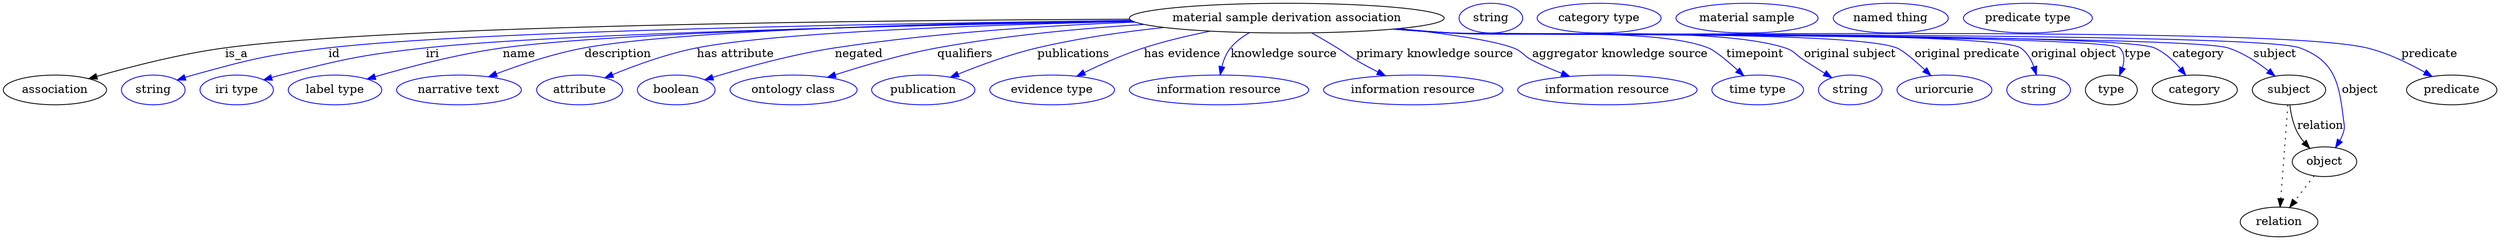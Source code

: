 digraph {
	graph [bb="0,0,3016,283"];
	node [label="\N"];
	"material sample derivation association"	[height=0.5,
		label="material sample derivation association",
		pos="1551.4,265",
		width=5.2898];
	association	[height=0.5,
		pos="62.394,178",
		width=1.7332];
	"material sample derivation association" -> association	[label=is_a,
		lp="282.39,221.5",
		pos="e,103.34,191.65 1361.2,263.73 1056.8,262.46 473.59,256.39 268.39,229 214.64,221.83 154.52,206.34 113.17,194.5"];
	id	[color=blue,
		height=0.5,
		label=string,
		pos="181.39,178",
		width=1.0652];
	"material sample derivation association" -> id	[color=blue,
		label=id,
		lp="400.39,221.5",
		pos="e,210.37,190.01 1363.2,262.16 1084.5,258.78 575.35,249.91 393.39,229 319.53,220.51 301.06,215.79 229.39,196 226.28,195.14 223.08,\
194.18 219.89,193.17",
		style=solid];
	iri	[color=blue,
		height=0.5,
		label="iri type",
		pos="282.39,178",
		width=1.2277];
	"material sample derivation association" -> iri	[color=blue,
		label=iri,
		lp="519.39,221.5",
		pos="e,315.01,190.17 1365.4,261.13 1111.9,256.63 671.27,246.58 511.39,229 432.29,220.3 412.55,215.53 335.39,196 331.96,195.13 328.43,\
194.16 324.9,193.14",
		style=solid];
	name	[color=blue,
		height=0.5,
		label="label type",
		pos="401.39,178",
		width=1.5707];
	"material sample derivation association" -> name	[color=blue,
		label=name,
		lp="623.39,221.5",
		pos="e,440.4,191.25 1364.3,261.55 1130.9,257.72 745.07,248.6 603.39,229 550.17,221.64 490.6,205.95 450.03,194.1",
		style=solid];
	description	[color=blue,
		height=0.5,
		label="narrative text",
		pos="551.39,178",
		width=2.0943];
	"material sample derivation association" -> description	[color=blue,
		label=description,
		lp="741.89,221.5",
		pos="e,586.72,193.92 1362.9,262.38 1151.8,259.48 823.51,251.4 701.39,229 665.13,222.35 625.63,208.91 596.27,197.64",
		style=solid];
	"has attribute"	[color=blue,
		height=0.5,
		label=attribute,
		pos="696.39,178",
		width=1.4443];
	"material sample derivation association" -> "has attribute"	[color=blue,
		label="has attribute",
		lp="884.39,221.5",
		pos="e,726.75,192.68 1365.3,261.01 1188.2,257.05 934.57,248.18 837.39,229 802.18,222.05 763.89,208.03 736.11,196.6",
		style=solid];
	negated	[color=blue,
		height=0.5,
		label=boolean,
		pos="813.39,178",
		width=1.2999];
	"material sample derivation association" -> negated	[color=blue,
		label=negated,
		lp="1033.4,221.5",
		pos="e,847.79,190.35 1367.6,260.21 1261,256.04 1124.6,247.28 1004.4,229 953.22,221.22 895.96,205.22 857.6,193.4",
		style=solid];
	qualifiers	[color=blue,
		height=0.5,
		label="ontology class",
		pos="954.39,178",
		width=2.1304];
	"material sample derivation association" -> qualifiers	[color=blue,
		label=qualifiers,
		lp="1161.9,221.5",
		pos="e,995.33,193.25 1378.5,257.42 1301.5,252.51 1209.9,243.94 1128.4,229 1086.2,221.27 1039.5,207.56 1005.1,196.45",
		style=solid];
	publications	[color=blue,
		height=0.5,
		label=publication,
		pos="1111.4,178",
		width=1.7332];
	"material sample derivation association" -> publications	[color=blue,
		label=publications,
		lp="1293.4,221.5",
		pos="e,1144.2,193.34 1402.7,253.7 1353.5,248.45 1298.7,240.63 1249.4,229 1216.5,221.24 1180.6,208.09 1153.7,197.22",
		style=solid];
	"has evidence"	[color=blue,
		height=0.5,
		label="evidence type",
		pos="1267.4,178",
		width=2.0943];
	"material sample derivation association" -> "has evidence"	[color=blue,
		label="has evidence",
		lp="1424.9,221.5",
		pos="e,1297.3,194.68 1458.8,249.24 1432.5,243.98 1404.1,237.26 1378.4,229 1353.8,221.08 1327.4,209.32 1306.5,199.19",
		style=solid];
	"knowledge source"	[color=blue,
		height=0.5,
		label="information resource",
		pos="1469.4,178",
		width=3.015];
	"material sample derivation association" -> "knowledge source"	[color=blue,
		label="knowledge source",
		lp="1547.9,221.5",
		pos="e,1470.8,196.34 1506.2,247.43 1497.7,242.58 1489.5,236.51 1483.4,229 1478.1,222.52 1474.8,214.16 1472.8,206.15",
		style=solid];
	"primary knowledge source"	[color=blue,
		height=0.5,
		label="information resource",
		pos="1704.4,178",
		width=3.015];
	"material sample derivation association" -> "primary knowledge source"	[color=blue,
		label="primary knowledge source",
		lp="1730.4,221.5",
		pos="e,1670.7,195.19 1581.7,247.07 1591.6,241.44 1602.5,235.06 1612.4,229 1622.8,222.63 1624.8,220.1 1635.4,214 1643.8,209.16 1652.9,\
204.28 1661.7,199.76",
		style=solid];
	"aggregator knowledge source"	[color=blue,
		height=0.5,
		label="information resource",
		pos="1939.4,178",
		width=3.015];
	"material sample derivation association" -> "aggregator knowledge source"	[color=blue,
		label="aggregator knowledge source",
		lp="1954.9,221.5",
		pos="e,1893.7,194.43 1687.1,252.35 1742.6,246.41 1799.7,238.44 1825.4,229 1836.8,224.79 1837.5,219.55 1848.4,214 1859.7,208.22 1872.2,\
202.83 1884.2,198.09",
		style=solid];
	timepoint	[color=blue,
		height=0.5,
		label="time type",
		pos="2121.4,178",
		width=1.5346];
	"material sample derivation association" -> timepoint	[color=blue,
		label=timepoint,
		lp="2118.4,221.5",
		pos="e,2104.5,195.18 1685,252.14 1707.2,250.32 1729.9,248.54 1751.4,247 1820.2,242.08 1997.2,254.36 2061.4,229 2069.3,225.86 2084,213.72 \
2096.8,202.19",
		style=solid];
	"original subject"	[color=blue,
		height=0.5,
		label=string,
		pos="2233.4,178",
		width=1.0652];
	"material sample derivation association" -> "original subject"	[color=blue,
		label="original subject",
		lp="2233.4,221.5",
		pos="e,2211.3,192.7 1683.4,252.02 1706.1,250.18 1729.4,248.43 1751.4,247 1840.9,241.2 2069.1,256.46 2154.4,229 2166,225.26 2167.1,220.57 \
2177.4,214 2185.6,208.79 2194.4,203.21 2202.7,198.07",
		style=solid];
	"original predicate"	[color=blue,
		height=0.5,
		label=uriorcurie,
		pos="2347.4,178",
		width=1.5887];
	"material sample derivation association" -> "original predicate"	[color=blue,
		label="original predicate",
		lp="2374.9,221.5",
		pos="e,2330.8,195.49 1682.3,251.9 1705.3,250.05 1729,248.32 1751.4,247 1811.1,243.47 2233.7,250.77 2289.4,229 2297.1,225.98 2311.2,213.98 \
2323.5,202.49",
		style=solid];
	"original object"	[color=blue,
		height=0.5,
		label=string,
		pos="2461.4,178",
		width=1.0652];
	"material sample derivation association" -> "original object"	[color=blue,
		label="original object",
		lp="2503.9,221.5",
		pos="e,2458.6,196.43 1681.5,251.83 1704.8,249.97 1728.8,248.26 1751.4,247 1789.6,244.88 2407.6,250.31 2439.4,229 2447.3,223.7 2452.4,\
214.88 2455.6,206.11",
		style=solid];
	type	[height=0.5,
		pos="2549.4,178",
		width=0.86659];
	"material sample derivation association" -> type	[color=blue,
		label=type,
		lp="2581.4,221.5",
		pos="e,2559.3,195.51 1681,251.8 1704.4,249.93 1728.6,248.22 1751.4,247 1773.8,245.8 2543.7,245.05 2559.4,229 2565.6,222.65 2565.4,213.61 \
2562.9,204.95",
		style=solid];
	category	[height=0.5,
		pos="2650.4,178",
		width=1.4263];
	"material sample derivation association" -> category	[color=blue,
		label=category,
		lp="2654.9,221.5",
		pos="e,2639.3,195.84 1681,251.78 1704.4,249.91 1728.6,248.21 1751.4,247 1798.6,244.5 2558,247.76 2601.4,229 2613.8,223.65 2624.6,213.54 \
2632.9,203.81",
		style=solid];
	subject	[height=0.5,
		pos="2764.4,178",
		width=1.2277];
	"material sample derivation association" -> subject	[color=blue,
		label=subject,
		lp="2747.4,221.5",
		pos="e,2747.4,194.73 1680.7,251.76 1704.2,249.89 1728.5,248.19 1751.4,247 1803.5,244.29 2640.7,244.75 2690.4,229 2708.4,223.3 2726,211.72 \
2739.5,201.13",
		style=solid];
	object	[height=0.5,
		pos="2807.4,91",
		width=1.0832];
	"material sample derivation association" -> object	[color=blue,
		label=object,
		lp="2850.4,178",
		pos="e,2820.8,108.09 1680.4,251.75 1704,249.88 1728.4,248.18 1751.4,247 1808.3,244.08 2723.9,248.74 2777.4,229 2819.9,213.32 2825.1,186.96 \
2830.4,142 2831.2,135.38 2832.3,133.39 2830.4,127 2829.4,123.55 2827.9,120.13 2826.1,116.85",
		style=solid];
	predicate	[height=0.5,
		pos="2961.4,178",
		width=1.5165];
	"material sample derivation association" -> predicate	[color=blue,
		label=predicate,
		lp="2934.4,221.5",
		pos="e,2937.6,194.3 1680.4,251.73 1704,249.85 1728.4,248.16 1751.4,247 1874.3,240.79 2738.7,257.54 2858.4,229 2883.3,223.07 2909.1,210.48 \
2928.7,199.41",
		style=solid];
	association_type	[color=blue,
		height=0.5,
		label=string,
		pos="1798.4,265",
		width=1.0652];
	association_category	[color=blue,
		height=0.5,
		label="category type",
		pos="1929.4,265",
		width=2.0762];
	subject -> object	[label=relation,
		lp="2802.4,134.5",
		pos="e,2789.5,107.23 2765.5,159.55 2766.7,149.57 2769.2,137.07 2774.4,127 2776.6,122.68 2779.5,118.52 2782.7,114.66"];
	relation	[height=0.5,
		pos="2752.4,18",
		width=1.2999];
	subject -> relation	[pos="e,2753.7,36.188 2763.1,159.79 2761,132.48 2757,78.994 2754.5,46.38",
		style=dotted];
	"material sample derivation association_subject"	[color=blue,
		height=0.5,
		label="material sample",
		pos="2108.4,265",
		width=2.3831];
	object -> relation	[pos="e,2765.2,35.54 2794.9,73.889 2788,64.939 2779.2,53.617 2771.4,43.584",
		style=dotted];
	"material sample derivation association_object"	[color=blue,
		height=0.5,
		label="named thing",
		pos="2281.4,265",
		width=1.9318];
	"material sample derivation association_predicate"	[color=blue,
		height=0.5,
		label="predicate type",
		pos="2447.4,265",
		width=2.1665];
}
